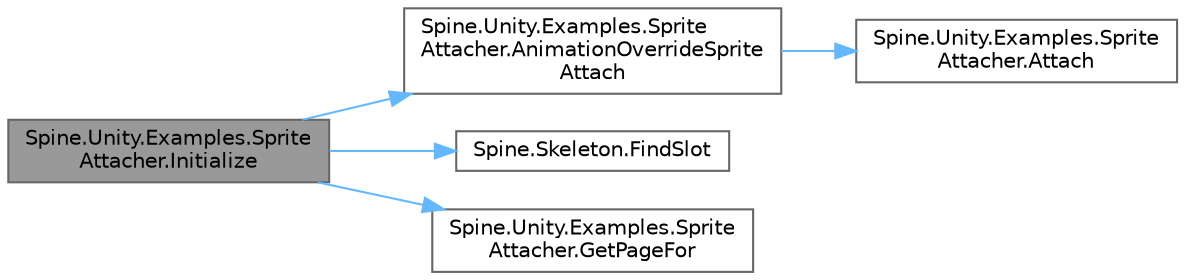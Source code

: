 digraph "Spine.Unity.Examples.SpriteAttacher.Initialize"
{
 // LATEX_PDF_SIZE
  bgcolor="transparent";
  edge [fontname=Helvetica,fontsize=10,labelfontname=Helvetica,labelfontsize=10];
  node [fontname=Helvetica,fontsize=10,shape=box,height=0.2,width=0.4];
  rankdir="LR";
  Node1 [id="Node000001",label="Spine.Unity.Examples.Sprite\lAttacher.Initialize",height=0.2,width=0.4,color="gray40", fillcolor="grey60", style="filled", fontcolor="black",tooltip=" "];
  Node1 -> Node2 [id="edge1_Node000001_Node000002",color="steelblue1",style="solid",tooltip=" "];
  Node2 [id="Node000002",label="Spine.Unity.Examples.Sprite\lAttacher.AnimationOverrideSprite\lAttach",height=0.2,width=0.4,color="grey40", fillcolor="white", style="filled",URL="$class_spine_1_1_unity_1_1_examples_1_1_sprite_attacher.html#af6862a33cae91625ab621a1aa80283c7",tooltip=" "];
  Node2 -> Node3 [id="edge2_Node000002_Node000003",color="steelblue1",style="solid",tooltip=" "];
  Node3 [id="Node000003",label="Spine.Unity.Examples.Sprite\lAttacher.Attach",height=0.2,width=0.4,color="grey40", fillcolor="white", style="filled",URL="$class_spine_1_1_unity_1_1_examples_1_1_sprite_attacher.html#ae0ff98ac00bced42681c25f71c13a6aa",tooltip="Update the slot's attachment to the Attachment generated from the sprite."];
  Node1 -> Node4 [id="edge3_Node000001_Node000004",color="steelblue1",style="solid",tooltip=" "];
  Node4 [id="Node000004",label="Spine.Skeleton.FindSlot",height=0.2,width=0.4,color="grey40", fillcolor="white", style="filled",URL="$class_spine_1_1_skeleton.html#aeeaf7abe56f807e6e57f3a2514e607ab",tooltip="Finds a slot by comparing each slot's name. It is more efficient to cache the results of this method ..."];
  Node1 -> Node5 [id="edge4_Node000001_Node000005",color="steelblue1",style="solid",tooltip=" "];
  Node5 [id="Node000005",label="Spine.Unity.Examples.Sprite\lAttacher.GetPageFor",height=0.2,width=0.4,color="grey40", fillcolor="white", style="filled",URL="$class_spine_1_1_unity_1_1_examples_1_1_sprite_attacher.html#a1a12f6591103c914b7ae89f29262aa92",tooltip=" "];
}
